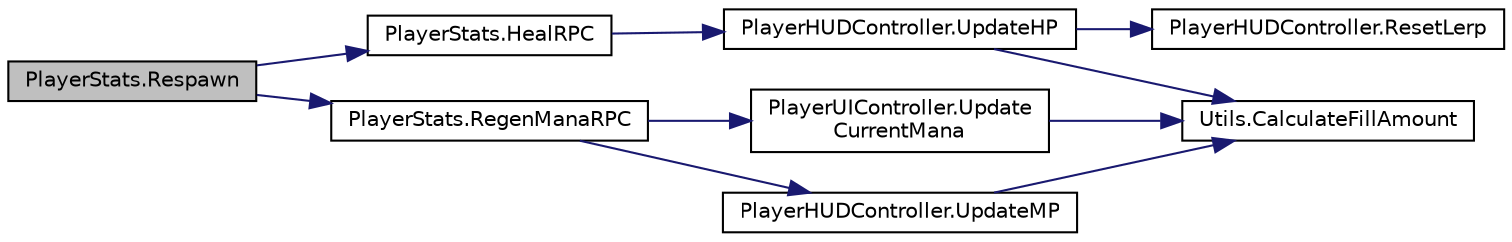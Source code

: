 digraph "PlayerStats.Respawn"
{
 // INTERACTIVE_SVG=YES
 // LATEX_PDF_SIZE
  edge [fontname="Helvetica",fontsize="10",labelfontname="Helvetica",labelfontsize="10"];
  node [fontname="Helvetica",fontsize="10",shape=record];
  rankdir="LR";
  Node1 [label="PlayerStats.Respawn",height=0.2,width=0.4,color="black", fillcolor="grey75", style="filled", fontcolor="black",tooltip="This is triggered when the player respawns."];
  Node1 -> Node2 [color="midnightblue",fontsize="10",style="solid",fontname="Helvetica"];
  Node2 [label="PlayerStats.HealRPC",height=0.2,width=0.4,color="black", fillcolor="white", style="filled",URL="$class_player_stats.html#ae2c6a9d91ac8ff99b7f0dc32079f1931",tooltip=" "];
  Node2 -> Node3 [color="midnightblue",fontsize="10",style="solid",fontname="Helvetica"];
  Node3 [label="PlayerHUDController.UpdateHP",height=0.2,width=0.4,color="black", fillcolor="white", style="filled",URL="$class_player_h_u_d_controller.html#ab2461120d3cfef6e83b38062b1373e04",tooltip=" "];
  Node3 -> Node4 [color="midnightblue",fontsize="10",style="solid",fontname="Helvetica"];
  Node4 [label="Utils.CalculateFillAmount",height=0.2,width=0.4,color="black", fillcolor="white", style="filled",URL="$class_utils.html#a459472171f68c903c975020cc5b02fee",tooltip="Calculates the actual normalized fill amount for the image."];
  Node3 -> Node5 [color="midnightblue",fontsize="10",style="solid",fontname="Helvetica"];
  Node5 [label="PlayerHUDController.ResetLerp",height=0.2,width=0.4,color="black", fillcolor="white", style="filled",URL="$class_player_h_u_d_controller.html#ad2c7c75671ae997600550e725a75e136",tooltip=" "];
  Node1 -> Node6 [color="midnightblue",fontsize="10",style="solid",fontname="Helvetica"];
  Node6 [label="PlayerStats.RegenManaRPC",height=0.2,width=0.4,color="black", fillcolor="white", style="filled",URL="$class_player_stats.html#a0348bfd846a1fb5122239414e9ec558b",tooltip=" "];
  Node6 -> Node7 [color="midnightblue",fontsize="10",style="solid",fontname="Helvetica"];
  Node7 [label="PlayerUIController.Update\lCurrentMana",height=0.2,width=0.4,color="black", fillcolor="white", style="filled",URL="$class_player_u_i_controller.html#ac7bf7455ce00b144f6a1678e524819b2",tooltip="Sets the current MP value to the Image."];
  Node7 -> Node4 [color="midnightblue",fontsize="10",style="solid",fontname="Helvetica"];
  Node6 -> Node8 [color="midnightblue",fontsize="10",style="solid",fontname="Helvetica"];
  Node8 [label="PlayerHUDController.UpdateMP",height=0.2,width=0.4,color="black", fillcolor="white", style="filled",URL="$class_player_h_u_d_controller.html#a09d27238c0e659b8f98828367c7622ba",tooltip=" "];
  Node8 -> Node4 [color="midnightblue",fontsize="10",style="solid",fontname="Helvetica"];
}
